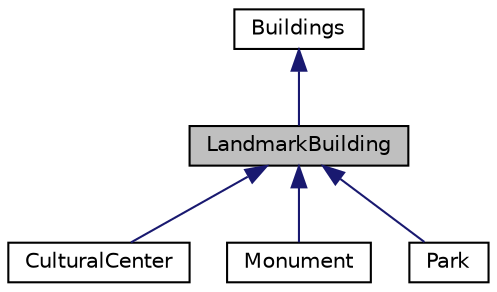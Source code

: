 digraph "LandmarkBuilding"
{
 // LATEX_PDF_SIZE
  edge [fontname="Helvetica",fontsize="10",labelfontname="Helvetica",labelfontsize="10"];
  node [fontname="Helvetica",fontsize="10",shape=record];
  Node1 [label="LandmarkBuilding",height=0.2,width=0.4,color="black", fillcolor="grey75", style="filled", fontcolor="black",tooltip="Represents a landmark building, inheriting from Buildings."];
  Node2 -> Node1 [dir="back",color="midnightblue",fontsize="10",style="solid"];
  Node2 [label="Buildings",height=0.2,width=0.4,color="black", fillcolor="white", style="filled",URL="$classBuildings.html",tooltip="Abstract base class representing a building with basic utilities and resource requirements."];
  Node1 -> Node3 [dir="back",color="midnightblue",fontsize="10",style="solid"];
  Node3 [label="CulturalCenter",height=0.2,width=0.4,color="black", fillcolor="white", style="filled",URL="$classCulturalCenter.html",tooltip="Represents a cultural center building, inheriting from LandmarkBuilding."];
  Node1 -> Node4 [dir="back",color="midnightblue",fontsize="10",style="solid"];
  Node4 [label="Monument",height=0.2,width=0.4,color="black", fillcolor="white", style="filled",URL="$classMonument.html",tooltip="Represents a monument, inheriting from LandmarkBuilding."];
  Node1 -> Node5 [dir="back",color="midnightblue",fontsize="10",style="solid"];
  Node5 [label="Park",height=0.2,width=0.4,color="black", fillcolor="white", style="filled",URL="$classPark.html",tooltip="Represents a park as a type of landmark building."];
}
